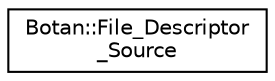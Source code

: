 digraph "Graphical Class Hierarchy"
{
  edge [fontname="Helvetica",fontsize="10",labelfontname="Helvetica",labelfontsize="10"];
  node [fontname="Helvetica",fontsize="10",shape=record];
  rankdir="LR";
  Node0 [label="Botan::File_Descriptor\l_Source",height=0.2,width=0.4,color="black", fillcolor="white", style="filled",URL="$class_botan_1_1_file___descriptor___source.html"];
}
